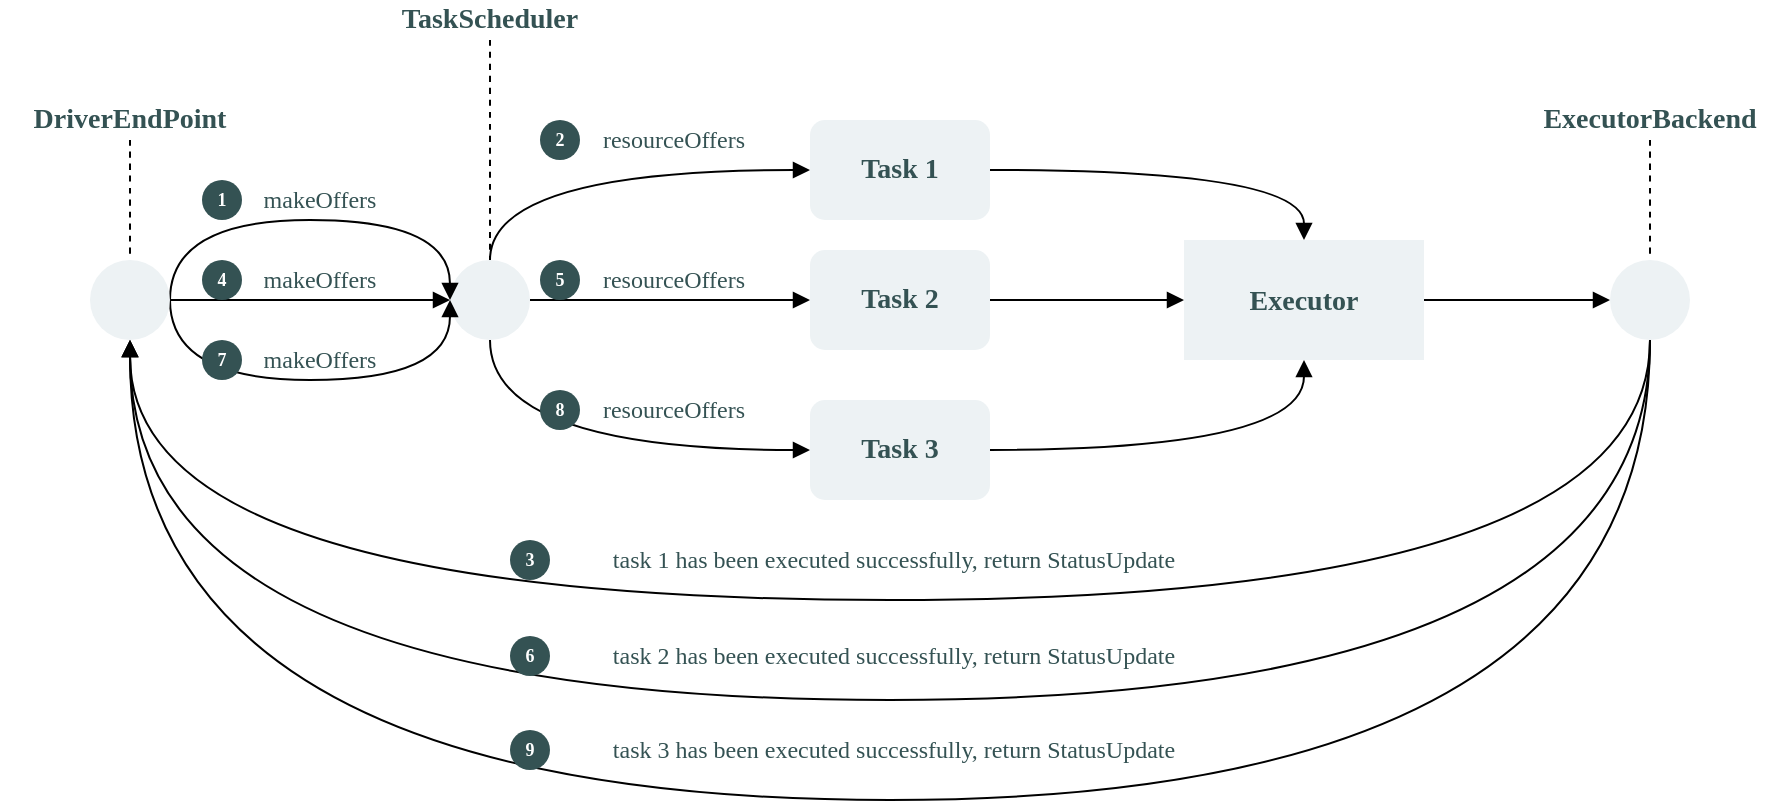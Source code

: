 <mxfile scale="2" border="30">
    <diagram id="0QhtwqMjpmc_AO-MrRb4" name="第 1 页">
        <mxGraphModel dx="1252" dy="719" grid="0" gridSize="10" guides="1" tooltips="1" connect="1" arrows="1" fold="1" page="1" pageScale="1" pageWidth="1654" pageHeight="2336" background="#FFFFFF" math="0" shadow="0">
            <root>
                <mxCell id="0"/>
                <mxCell id="1" parent="0"/>
                <mxCell id="754" style="edgeStyle=orthogonalEdgeStyle;curved=1;orthogonalLoop=1;jettySize=auto;html=1;entryX=0.5;entryY=0;entryDx=0;entryDy=0;fontSize=14;fontColor=#345253;endArrow=block;endFill=1;shadow=0;" edge="1" parent="1" source="746" target="749">
                    <mxGeometry relative="1" as="geometry"/>
                </mxCell>
                <mxCell id="746" value="Task 1" style="rounded=1;whiteSpace=wrap;html=1;fontSize=14;fontColor=#345253;gradientColor=none;strokeColor=none;fillColor=#EDF2F4;fontStyle=1;fontFamily=Comic Sans MS;shadow=0;" vertex="1" parent="1">
                    <mxGeometry x="520" y="130" width="90" height="50" as="geometry"/>
                </mxCell>
                <mxCell id="757" style="edgeStyle=orthogonalEdgeStyle;curved=1;orthogonalLoop=1;jettySize=auto;html=1;entryX=0;entryY=0.5;entryDx=0;entryDy=0;fontSize=14;fontColor=#345253;endArrow=block;endFill=1;shadow=0;" edge="1" parent="1" source="747" target="749">
                    <mxGeometry relative="1" as="geometry"/>
                </mxCell>
                <mxCell id="747" value="&lt;span&gt;Task 2&lt;/span&gt;" style="rounded=1;whiteSpace=wrap;html=1;fontSize=14;fontColor=#345253;gradientColor=none;strokeColor=none;fillColor=#EDF2F4;fontStyle=1;fontFamily=Comic Sans MS;shadow=0;" vertex="1" parent="1">
                    <mxGeometry x="520" y="195" width="90" height="50" as="geometry"/>
                </mxCell>
                <mxCell id="781" style="edgeStyle=orthogonalEdgeStyle;curved=1;sketch=0;orthogonalLoop=1;jettySize=auto;html=1;entryX=0.5;entryY=1;entryDx=0;entryDy=0;fontSize=14;fontColor=#345253;endArrow=block;endFill=1;shadow=0;" edge="1" parent="1" source="748" target="749">
                    <mxGeometry relative="1" as="geometry"/>
                </mxCell>
                <mxCell id="748" value="&lt;span&gt;Task 3&lt;/span&gt;" style="rounded=1;whiteSpace=wrap;html=1;fontSize=14;fontColor=#345253;gradientColor=none;strokeColor=none;fillColor=#EDF2F4;fontStyle=1;fontFamily=Comic Sans MS;shadow=0;" vertex="1" parent="1">
                    <mxGeometry x="520" y="270" width="90" height="50" as="geometry"/>
                </mxCell>
                <mxCell id="788" style="edgeStyle=orthogonalEdgeStyle;curved=1;sketch=0;orthogonalLoop=1;jettySize=auto;html=1;entryX=0;entryY=0.5;entryDx=0;entryDy=0;fontSize=14;fontColor=#345253;endArrow=block;endFill=1;shadow=0;" edge="1" parent="1" source="749" target="780">
                    <mxGeometry relative="1" as="geometry"/>
                </mxCell>
                <mxCell id="749" value="&lt;b&gt;&lt;font face=&quot;Comic Sans MS&quot;&gt;Executor&lt;/font&gt;&lt;/b&gt;" style="rounded=0;whiteSpace=wrap;html=1;fontSize=14;fontColor=#345253;gradientColor=none;strokeColor=none;fillColor=#EDF2F4;shadow=0;" vertex="1" parent="1">
                    <mxGeometry x="707" y="190" width="120" height="60" as="geometry"/>
                </mxCell>
                <mxCell id="756" style="edgeStyle=orthogonalEdgeStyle;curved=1;orthogonalLoop=1;jettySize=auto;html=1;entryX=0;entryY=0.5;entryDx=0;entryDy=0;fontSize=14;fontColor=#345253;endArrow=block;endFill=1;shadow=0;" edge="1" parent="1" source="750" target="747">
                    <mxGeometry relative="1" as="geometry"/>
                </mxCell>
                <mxCell id="777" style="edgeStyle=orthogonalEdgeStyle;curved=1;sketch=0;orthogonalLoop=1;jettySize=auto;html=1;exitX=0.5;exitY=0;exitDx=0;exitDy=0;entryX=0;entryY=0.5;entryDx=0;entryDy=0;fontSize=14;fontColor=#345253;endArrow=block;endFill=1;shadow=0;" edge="1" parent="1" source="750" target="746">
                    <mxGeometry relative="1" as="geometry"/>
                </mxCell>
                <mxCell id="778" style="edgeStyle=orthogonalEdgeStyle;curved=1;sketch=0;orthogonalLoop=1;jettySize=auto;html=1;exitX=0.5;exitY=1;exitDx=0;exitDy=0;entryX=0;entryY=0.5;entryDx=0;entryDy=0;fontSize=14;fontColor=#345253;endArrow=block;endFill=1;shadow=0;" edge="1" parent="1" source="750" target="748">
                    <mxGeometry relative="1" as="geometry"/>
                </mxCell>
                <mxCell id="750" value="" style="ellipse;whiteSpace=wrap;html=1;aspect=fixed;fontSize=14;fontColor=#345253;gradientColor=none;strokeColor=none;fillColor=#EDF2F4;shadow=0;" vertex="1" parent="1">
                    <mxGeometry x="340" y="200" width="40" height="40" as="geometry"/>
                </mxCell>
                <mxCell id="763" style="edgeStyle=orthogonalEdgeStyle;curved=1;orthogonalLoop=1;jettySize=auto;html=1;entryX=0;entryY=0.5;entryDx=0;entryDy=0;fontSize=14;fontColor=#345253;endArrow=block;endFill=1;shadow=0;" edge="1" parent="1" source="751" target="750">
                    <mxGeometry relative="1" as="geometry"/>
                </mxCell>
                <mxCell id="792" value="&lt;br&gt;" style="edgeStyle=orthogonalEdgeStyle;curved=1;sketch=0;orthogonalLoop=1;jettySize=auto;html=1;exitX=1;exitY=0.5;exitDx=0;exitDy=0;entryX=0;entryY=0.5;entryDx=0;entryDy=0;fontFamily=Comic Sans MS;fontSize=14;fontColor=#345253;endArrow=block;endFill=1;shadow=0;" edge="1" parent="1" source="751" target="750">
                    <mxGeometry relative="1" as="geometry">
                        <Array as="points">
                            <mxPoint x="200" y="180"/>
                            <mxPoint x="340" y="180"/>
                        </Array>
                    </mxGeometry>
                </mxCell>
                <mxCell id="794" style="edgeStyle=orthogonalEdgeStyle;curved=1;sketch=0;orthogonalLoop=1;jettySize=auto;html=1;exitX=1;exitY=0.5;exitDx=0;exitDy=0;entryX=0;entryY=0.5;entryDx=0;entryDy=0;fontFamily=Comic Sans MS;fontSize=12;fontColor=#345253;endArrow=block;endFill=1;shadow=0;" edge="1" parent="1" source="751" target="750">
                    <mxGeometry relative="1" as="geometry">
                        <Array as="points">
                            <mxPoint x="200" y="260"/>
                            <mxPoint x="340" y="260"/>
                        </Array>
                    </mxGeometry>
                </mxCell>
                <mxCell id="751" value="" style="ellipse;whiteSpace=wrap;html=1;aspect=fixed;fontSize=14;fontColor=#345253;gradientColor=none;strokeColor=none;fillColor=#EDF2F4;shadow=0;" vertex="1" parent="1">
                    <mxGeometry x="160" y="200" width="40" height="40" as="geometry"/>
                </mxCell>
                <mxCell id="768" value="task 1&amp;nbsp;has been executed successfully, return StatusUpdate&amp;nbsp;&amp;nbsp;" style="text;html=1;strokeColor=none;fillColor=none;align=center;verticalAlign=middle;whiteSpace=wrap;rounded=0;fontSize=12;fontColor=#345253;fontFamily=Comic Sans MS;shadow=0;" vertex="1" parent="1">
                    <mxGeometry x="360" y="340" width="410" height="20" as="geometry"/>
                </mxCell>
                <mxCell id="815" style="edgeStyle=orthogonalEdgeStyle;curved=1;sketch=0;orthogonalLoop=1;jettySize=auto;html=1;entryX=0.5;entryY=0;entryDx=0;entryDy=0;dashed=1;fontFamily=Comic Sans MS;fontSize=9;fontColor=#345253;endArrow=none;endFill=0;shadow=0;" edge="1" parent="1" source="769" target="750">
                    <mxGeometry relative="1" as="geometry"/>
                </mxCell>
                <mxCell id="769" value="TaskScheduler" style="text;html=1;strokeColor=none;fillColor=none;align=center;verticalAlign=middle;whiteSpace=wrap;rounded=0;fontSize=14;fontColor=#345253;fontStyle=1;fontFamily=Comic Sans MS;shadow=0;" vertex="1" parent="1">
                    <mxGeometry x="295" y="70" width="130" height="20" as="geometry"/>
                </mxCell>
                <mxCell id="814" style="edgeStyle=orthogonalEdgeStyle;curved=1;sketch=0;orthogonalLoop=1;jettySize=auto;html=1;entryX=0.5;entryY=0;entryDx=0;entryDy=0;fontFamily=Comic Sans MS;fontSize=9;fontColor=#345253;endArrow=none;endFill=0;dashed=1;shadow=0;" edge="1" parent="1" source="770" target="751">
                    <mxGeometry relative="1" as="geometry"/>
                </mxCell>
                <mxCell id="770" value="DriverEndPoint" style="text;html=1;strokeColor=none;fillColor=none;align=center;verticalAlign=middle;whiteSpace=wrap;rounded=0;fontSize=14;fontColor=#345253;fontStyle=1;fontFamily=Comic Sans MS;shadow=0;" vertex="1" parent="1">
                    <mxGeometry x="115" y="120" width="130" height="20" as="geometry"/>
                </mxCell>
                <mxCell id="772" value="task 2&amp;nbsp;has been executed successfully, return StatusUpdate&amp;nbsp;&amp;nbsp;" style="text;html=1;strokeColor=none;fillColor=none;align=center;verticalAlign=middle;whiteSpace=wrap;rounded=0;fontSize=12;fontColor=#345253;fontFamily=Comic Sans MS;shadow=0;" vertex="1" parent="1">
                    <mxGeometry x="360" y="388" width="410" height="20" as="geometry"/>
                </mxCell>
                <mxCell id="773" value="task 3&amp;nbsp;has been executed successfully, return StatusUpdate&amp;nbsp;&amp;nbsp;" style="text;html=1;strokeColor=none;fillColor=none;align=center;verticalAlign=middle;whiteSpace=wrap;rounded=0;fontSize=12;fontColor=#345253;fontFamily=Comic Sans MS;shadow=0;" vertex="1" parent="1">
                    <mxGeometry x="360" y="435" width="410" height="20" as="geometry"/>
                </mxCell>
                <mxCell id="785" style="edgeStyle=orthogonalEdgeStyle;curved=1;sketch=0;orthogonalLoop=1;jettySize=auto;html=1;entryX=0.5;entryY=1;entryDx=0;entryDy=0;fontSize=14;fontColor=#345253;endArrow=block;endFill=1;exitX=0.5;exitY=1;exitDx=0;exitDy=0;shadow=0;" edge="1" parent="1" source="780" target="751">
                    <mxGeometry relative="1" as="geometry">
                        <Array as="points">
                            <mxPoint x="940" y="370"/>
                            <mxPoint x="180" y="370"/>
                        </Array>
                    </mxGeometry>
                </mxCell>
                <mxCell id="786" style="edgeStyle=orthogonalEdgeStyle;curved=1;sketch=0;orthogonalLoop=1;jettySize=auto;html=1;entryX=0.5;entryY=1;entryDx=0;entryDy=0;fontSize=14;fontColor=#345253;endArrow=block;endFill=1;exitX=0.5;exitY=1;exitDx=0;exitDy=0;shadow=0;" edge="1" parent="1" source="780" target="751">
                    <mxGeometry relative="1" as="geometry">
                        <Array as="points">
                            <mxPoint x="940" y="420"/>
                            <mxPoint x="180" y="420"/>
                        </Array>
                    </mxGeometry>
                </mxCell>
                <mxCell id="787" style="edgeStyle=orthogonalEdgeStyle;curved=1;sketch=0;orthogonalLoop=1;jettySize=auto;html=1;entryX=0.5;entryY=1;entryDx=0;entryDy=0;fontSize=14;fontColor=#345253;endArrow=block;endFill=1;exitX=0.5;exitY=1;exitDx=0;exitDy=0;shadow=0;" edge="1" parent="1" source="780" target="751">
                    <mxGeometry relative="1" as="geometry">
                        <Array as="points">
                            <mxPoint x="940" y="470"/>
                            <mxPoint x="180" y="470"/>
                        </Array>
                    </mxGeometry>
                </mxCell>
                <mxCell id="780" value="" style="ellipse;whiteSpace=wrap;html=1;aspect=fixed;fontSize=14;fontColor=#345253;gradientColor=none;strokeColor=none;fillColor=#EDF2F4;shadow=0;" vertex="1" parent="1">
                    <mxGeometry x="920" y="200" width="40" height="40" as="geometry"/>
                </mxCell>
                <mxCell id="816" style="edgeStyle=orthogonalEdgeStyle;curved=1;sketch=0;orthogonalLoop=1;jettySize=auto;html=1;entryX=0.5;entryY=0;entryDx=0;entryDy=0;dashed=1;fontFamily=Comic Sans MS;fontSize=9;fontColor=#345253;endArrow=none;endFill=0;shadow=0;" edge="1" parent="1" source="790" target="780">
                    <mxGeometry relative="1" as="geometry"/>
                </mxCell>
                <mxCell id="790" value="ExecutorBackend" style="text;html=1;strokeColor=none;fillColor=none;align=center;verticalAlign=middle;whiteSpace=wrap;rounded=0;fontSize=14;fontColor=#345253;fontStyle=1;fontFamily=Comic Sans MS;shadow=0;" vertex="1" parent="1">
                    <mxGeometry x="875" y="120" width="130" height="20" as="geometry"/>
                </mxCell>
                <mxCell id="793" value="&lt;font style=&quot;font-size: 12px&quot;&gt;makeOffers&lt;/font&gt;" style="text;html=1;strokeColor=none;fillColor=none;align=center;verticalAlign=middle;whiteSpace=wrap;rounded=0;fontSize=14;fontColor=#345253;fontFamily=Comic Sans MS;shadow=0;" vertex="1" parent="1">
                    <mxGeometry x="220" y="160" width="110" height="20" as="geometry"/>
                </mxCell>
                <mxCell id="798" value="&lt;font color=&quot;#ffffff&quot; face=&quot;Tahoma&quot; style=&quot;font-size: 9px;&quot;&gt;&lt;b style=&quot;font-size: 9px;&quot;&gt;1&lt;/b&gt;&lt;/font&gt;" style="ellipse;whiteSpace=wrap;html=1;aspect=fixed;fontFamily=Comic Sans MS;fontSize=9;fontColor=#345253;gradientColor=none;fillColor=#345253;strokeColor=none;shadow=0;" vertex="1" parent="1">
                    <mxGeometry x="216" y="160" width="20" height="20" as="geometry"/>
                </mxCell>
                <mxCell id="799" value="&lt;font color=&quot;#ffffff&quot; face=&quot;Tahoma&quot; style=&quot;font-size: 9px&quot;&gt;&lt;b style=&quot;font-size: 9px&quot;&gt;2&lt;/b&gt;&lt;/font&gt;" style="ellipse;whiteSpace=wrap;html=1;aspect=fixed;fontFamily=Comic Sans MS;fontSize=9;fontColor=#345253;gradientColor=none;fillColor=#345253;strokeColor=none;shadow=0;" vertex="1" parent="1">
                    <mxGeometry x="385" y="130" width="20" height="20" as="geometry"/>
                </mxCell>
                <mxCell id="800" value="&lt;font style=&quot;font-size: 12px&quot;&gt;resourceOffers&lt;/font&gt;" style="text;html=1;strokeColor=none;fillColor=none;align=center;verticalAlign=middle;whiteSpace=wrap;rounded=0;fontSize=14;fontColor=#345253;fontFamily=Comic Sans MS;shadow=0;" vertex="1" parent="1">
                    <mxGeometry x="397" y="130" width="110" height="20" as="geometry"/>
                </mxCell>
                <mxCell id="803" value="&lt;font color=&quot;#ffffff&quot; face=&quot;Tahoma&quot; style=&quot;font-size: 9px&quot;&gt;&lt;b style=&quot;font-size: 9px&quot;&gt;3&lt;/b&gt;&lt;/font&gt;" style="ellipse;whiteSpace=wrap;html=1;aspect=fixed;fontFamily=Comic Sans MS;fontSize=9;fontColor=#345253;gradientColor=none;fillColor=#345253;strokeColor=none;shadow=0;" vertex="1" parent="1">
                    <mxGeometry x="370" y="340" width="20" height="20" as="geometry"/>
                </mxCell>
                <mxCell id="804" value="&lt;font color=&quot;#ffffff&quot; face=&quot;Tahoma&quot; style=&quot;font-size: 9px&quot;&gt;&lt;b style=&quot;font-size: 9px&quot;&gt;4&lt;/b&gt;&lt;/font&gt;" style="ellipse;whiteSpace=wrap;html=1;aspect=fixed;fontFamily=Comic Sans MS;fontSize=9;fontColor=#345253;gradientColor=none;fillColor=#345253;strokeColor=none;shadow=0;" vertex="1" parent="1">
                    <mxGeometry x="216" y="200" width="20" height="20" as="geometry"/>
                </mxCell>
                <mxCell id="805" value="&lt;font style=&quot;font-size: 12px&quot;&gt;resourceOffers&lt;/font&gt;" style="text;html=1;strokeColor=none;fillColor=none;align=center;verticalAlign=middle;whiteSpace=wrap;rounded=0;fontSize=14;fontColor=#345253;fontFamily=Comic Sans MS;shadow=0;" vertex="1" parent="1">
                    <mxGeometry x="397" y="200" width="110" height="20" as="geometry"/>
                </mxCell>
                <mxCell id="806" value="&lt;font style=&quot;font-size: 12px&quot;&gt;resourceOffers&lt;/font&gt;" style="text;html=1;strokeColor=none;fillColor=none;align=center;verticalAlign=middle;whiteSpace=wrap;rounded=0;fontSize=14;fontColor=#345253;fontFamily=Comic Sans MS;shadow=0;" vertex="1" parent="1">
                    <mxGeometry x="397" y="265" width="110" height="20" as="geometry"/>
                </mxCell>
                <mxCell id="807" value="&lt;font color=&quot;#ffffff&quot; face=&quot;Tahoma&quot; style=&quot;font-size: 9px&quot;&gt;&lt;b style=&quot;font-size: 9px&quot;&gt;5&lt;/b&gt;&lt;/font&gt;" style="ellipse;whiteSpace=wrap;html=1;aspect=fixed;fontFamily=Comic Sans MS;fontSize=9;fontColor=#345253;gradientColor=none;fillColor=#345253;strokeColor=none;shadow=0;" vertex="1" parent="1">
                    <mxGeometry x="385" y="200" width="20" height="20" as="geometry"/>
                </mxCell>
                <mxCell id="808" value="&lt;font color=&quot;#ffffff&quot; face=&quot;Tahoma&quot; style=&quot;font-size: 9px&quot;&gt;&lt;b style=&quot;font-size: 9px&quot;&gt;8&lt;/b&gt;&lt;/font&gt;" style="ellipse;whiteSpace=wrap;html=1;aspect=fixed;fontFamily=Comic Sans MS;fontSize=9;fontColor=#345253;gradientColor=none;fillColor=#345253;strokeColor=none;shadow=0;" vertex="1" parent="1">
                    <mxGeometry x="385" y="265" width="20" height="20" as="geometry"/>
                </mxCell>
                <mxCell id="809" value="&lt;font color=&quot;#ffffff&quot; face=&quot;Tahoma&quot; style=&quot;font-size: 9px&quot;&gt;&lt;b style=&quot;font-size: 9px&quot;&gt;6&lt;/b&gt;&lt;/font&gt;" style="ellipse;whiteSpace=wrap;html=1;aspect=fixed;fontFamily=Comic Sans MS;fontSize=9;fontColor=#345253;gradientColor=none;fillColor=#345253;strokeColor=none;shadow=0;" vertex="1" parent="1">
                    <mxGeometry x="370" y="388" width="20" height="20" as="geometry"/>
                </mxCell>
                <mxCell id="810" value="&lt;font color=&quot;#ffffff&quot; face=&quot;Tahoma&quot; style=&quot;font-size: 9px&quot;&gt;&lt;b style=&quot;font-size: 9px&quot;&gt;7&lt;/b&gt;&lt;/font&gt;" style="ellipse;whiteSpace=wrap;html=1;aspect=fixed;fontFamily=Comic Sans MS;fontSize=9;fontColor=#345253;gradientColor=none;fillColor=#345253;strokeColor=none;shadow=0;" vertex="1" parent="1">
                    <mxGeometry x="216" y="240" width="20" height="20" as="geometry"/>
                </mxCell>
                <mxCell id="811" value="&lt;font color=&quot;#ffffff&quot; face=&quot;Tahoma&quot; style=&quot;font-size: 9px&quot;&gt;&lt;b style=&quot;font-size: 9px&quot;&gt;9&lt;/b&gt;&lt;/font&gt;" style="ellipse;whiteSpace=wrap;html=1;aspect=fixed;fontFamily=Comic Sans MS;fontSize=9;fontColor=#345253;gradientColor=none;fillColor=#345253;strokeColor=none;shadow=0;" vertex="1" parent="1">
                    <mxGeometry x="370" y="435" width="20" height="20" as="geometry"/>
                </mxCell>
                <mxCell id="812" value="&lt;font style=&quot;font-size: 12px&quot;&gt;makeOffers&lt;/font&gt;" style="text;html=1;strokeColor=none;fillColor=none;align=center;verticalAlign=middle;whiteSpace=wrap;rounded=0;fontSize=14;fontColor=#345253;fontFamily=Comic Sans MS;shadow=0;" vertex="1" parent="1">
                    <mxGeometry x="220" y="200" width="110" height="20" as="geometry"/>
                </mxCell>
                <mxCell id="813" value="&lt;font style=&quot;font-size: 12px&quot;&gt;makeOffers&lt;/font&gt;" style="text;html=1;strokeColor=none;fillColor=none;align=center;verticalAlign=middle;whiteSpace=wrap;rounded=0;fontSize=14;fontColor=#345253;fontFamily=Comic Sans MS;shadow=0;" vertex="1" parent="1">
                    <mxGeometry x="220" y="240" width="110" height="20" as="geometry"/>
                </mxCell>
            </root>
        </mxGraphModel>
    </diagram>
</mxfile>
